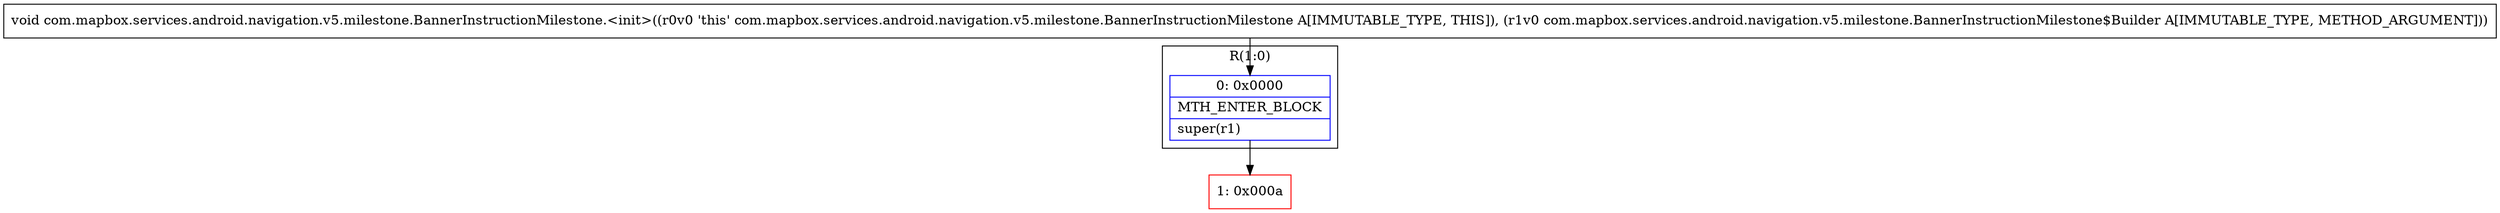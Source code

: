 digraph "CFG forcom.mapbox.services.android.navigation.v5.milestone.BannerInstructionMilestone.\<init\>(Lcom\/mapbox\/services\/android\/navigation\/v5\/milestone\/BannerInstructionMilestone$Builder;)V" {
subgraph cluster_Region_1849014670 {
label = "R(1:0)";
node [shape=record,color=blue];
Node_0 [shape=record,label="{0\:\ 0x0000|MTH_ENTER_BLOCK\l|super(r1)\l}"];
}
Node_1 [shape=record,color=red,label="{1\:\ 0x000a}"];
MethodNode[shape=record,label="{void com.mapbox.services.android.navigation.v5.milestone.BannerInstructionMilestone.\<init\>((r0v0 'this' com.mapbox.services.android.navigation.v5.milestone.BannerInstructionMilestone A[IMMUTABLE_TYPE, THIS]), (r1v0 com.mapbox.services.android.navigation.v5.milestone.BannerInstructionMilestone$Builder A[IMMUTABLE_TYPE, METHOD_ARGUMENT])) }"];
MethodNode -> Node_0;
Node_0 -> Node_1;
}

